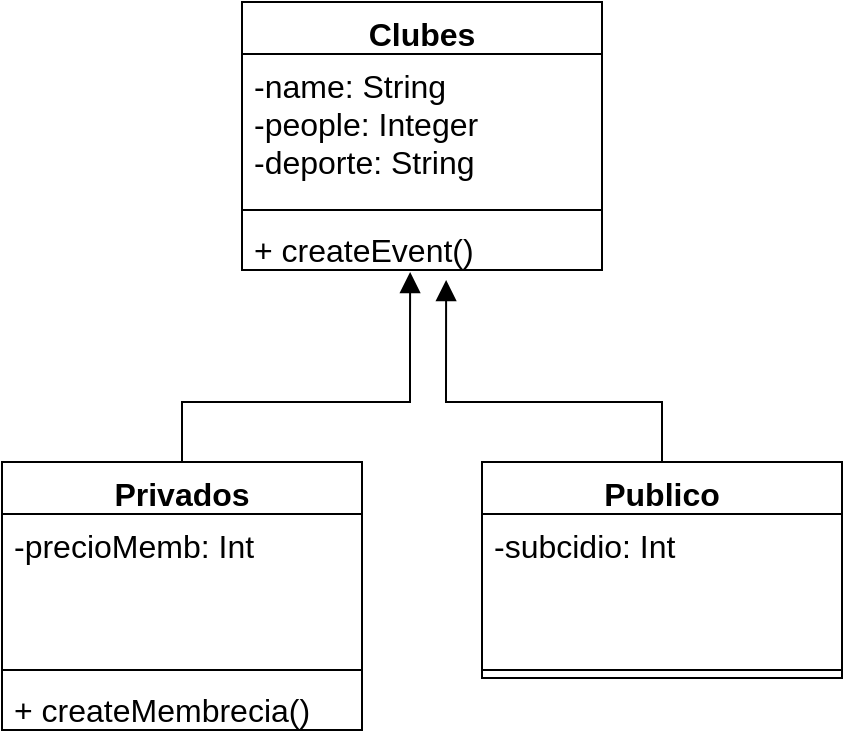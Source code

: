 <mxfile version="22.0.8" type="github">
  <diagram id="C5RBs43oDa-KdzZeNtuy" name="Page-1">
    <mxGraphModel dx="1193" dy="520" grid="1" gridSize="10" guides="1" tooltips="1" connect="1" arrows="1" fold="1" page="1" pageScale="1" pageWidth="827" pageHeight="1169" math="0" shadow="0">
      <root>
        <mxCell id="WIyWlLk6GJQsqaUBKTNV-0" />
        <mxCell id="WIyWlLk6GJQsqaUBKTNV-1" parent="WIyWlLk6GJQsqaUBKTNV-0" />
        <mxCell id="RqBvqXlwZ0SboRtsZ3vq-0" value="Clubes&lt;br&gt;" style="swimlane;fontStyle=1;align=center;verticalAlign=top;childLayout=stackLayout;horizontal=1;startSize=26;horizontalStack=0;resizeParent=1;resizeParentMax=0;resizeLast=0;collapsible=1;marginBottom=0;whiteSpace=wrap;html=1;fontSize=16;" vertex="1" parent="WIyWlLk6GJQsqaUBKTNV-1">
          <mxGeometry x="130" y="340" width="180" height="134" as="geometry" />
        </mxCell>
        <mxCell id="RqBvqXlwZ0SboRtsZ3vq-1" value="-name: String&lt;br&gt;-people: Integer&lt;br&gt;-deporte: String" style="text;strokeColor=none;fillColor=none;align=left;verticalAlign=top;spacingLeft=4;spacingRight=4;overflow=hidden;rotatable=0;points=[[0,0.5],[1,0.5]];portConstraint=eastwest;whiteSpace=wrap;html=1;fontSize=16;" vertex="1" parent="RqBvqXlwZ0SboRtsZ3vq-0">
          <mxGeometry y="26" width="180" height="74" as="geometry" />
        </mxCell>
        <mxCell id="RqBvqXlwZ0SboRtsZ3vq-2" value="" style="line;strokeWidth=1;fillColor=none;align=left;verticalAlign=middle;spacingTop=-1;spacingLeft=3;spacingRight=3;rotatable=0;labelPosition=right;points=[];portConstraint=eastwest;strokeColor=inherit;fontSize=16;" vertex="1" parent="RqBvqXlwZ0SboRtsZ3vq-0">
          <mxGeometry y="100" width="180" height="8" as="geometry" />
        </mxCell>
        <mxCell id="RqBvqXlwZ0SboRtsZ3vq-3" value="+ createEvent()" style="text;strokeColor=none;fillColor=none;align=left;verticalAlign=top;spacingLeft=4;spacingRight=4;overflow=hidden;rotatable=0;points=[[0,0.5],[1,0.5]];portConstraint=eastwest;whiteSpace=wrap;html=1;fontSize=16;" vertex="1" parent="RqBvqXlwZ0SboRtsZ3vq-0">
          <mxGeometry y="108" width="180" height="26" as="geometry" />
        </mxCell>
        <mxCell id="RqBvqXlwZ0SboRtsZ3vq-9" value="Privados" style="swimlane;fontStyle=1;align=center;verticalAlign=top;childLayout=stackLayout;horizontal=1;startSize=26;horizontalStack=0;resizeParent=1;resizeParentMax=0;resizeLast=0;collapsible=1;marginBottom=0;whiteSpace=wrap;html=1;fontSize=16;" vertex="1" parent="WIyWlLk6GJQsqaUBKTNV-1">
          <mxGeometry x="10" y="570" width="180" height="134" as="geometry" />
        </mxCell>
        <mxCell id="RqBvqXlwZ0SboRtsZ3vq-10" value="-precioMemb: Int" style="text;strokeColor=none;fillColor=none;align=left;verticalAlign=top;spacingLeft=4;spacingRight=4;overflow=hidden;rotatable=0;points=[[0,0.5],[1,0.5]];portConstraint=eastwest;whiteSpace=wrap;html=1;fontSize=16;" vertex="1" parent="RqBvqXlwZ0SboRtsZ3vq-9">
          <mxGeometry y="26" width="180" height="74" as="geometry" />
        </mxCell>
        <mxCell id="RqBvqXlwZ0SboRtsZ3vq-11" value="" style="line;strokeWidth=1;fillColor=none;align=left;verticalAlign=middle;spacingTop=-1;spacingLeft=3;spacingRight=3;rotatable=0;labelPosition=right;points=[];portConstraint=eastwest;strokeColor=inherit;fontSize=16;" vertex="1" parent="RqBvqXlwZ0SboRtsZ3vq-9">
          <mxGeometry y="100" width="180" height="8" as="geometry" />
        </mxCell>
        <mxCell id="RqBvqXlwZ0SboRtsZ3vq-12" value="+ createMembrecia()" style="text;strokeColor=none;fillColor=none;align=left;verticalAlign=top;spacingLeft=4;spacingRight=4;overflow=hidden;rotatable=0;points=[[0,0.5],[1,0.5]];portConstraint=eastwest;whiteSpace=wrap;html=1;fontSize=16;" vertex="1" parent="RqBvqXlwZ0SboRtsZ3vq-9">
          <mxGeometry y="108" width="180" height="26" as="geometry" />
        </mxCell>
        <mxCell id="RqBvqXlwZ0SboRtsZ3vq-13" value="Publico" style="swimlane;fontStyle=1;align=center;verticalAlign=top;childLayout=stackLayout;horizontal=1;startSize=26;horizontalStack=0;resizeParent=1;resizeParentMax=0;resizeLast=0;collapsible=1;marginBottom=0;whiteSpace=wrap;html=1;fontSize=16;" vertex="1" parent="WIyWlLk6GJQsqaUBKTNV-1">
          <mxGeometry x="250" y="570" width="180" height="108" as="geometry" />
        </mxCell>
        <mxCell id="RqBvqXlwZ0SboRtsZ3vq-14" value="-subcidio: Int" style="text;strokeColor=none;fillColor=none;align=left;verticalAlign=top;spacingLeft=4;spacingRight=4;overflow=hidden;rotatable=0;points=[[0,0.5],[1,0.5]];portConstraint=eastwest;whiteSpace=wrap;html=1;fontSize=16;" vertex="1" parent="RqBvqXlwZ0SboRtsZ3vq-13">
          <mxGeometry y="26" width="180" height="74" as="geometry" />
        </mxCell>
        <mxCell id="RqBvqXlwZ0SboRtsZ3vq-15" value="" style="line;strokeWidth=1;fillColor=none;align=left;verticalAlign=middle;spacingTop=-1;spacingLeft=3;spacingRight=3;rotatable=0;labelPosition=right;points=[];portConstraint=eastwest;strokeColor=inherit;fontSize=16;" vertex="1" parent="RqBvqXlwZ0SboRtsZ3vq-13">
          <mxGeometry y="100" width="180" height="8" as="geometry" />
        </mxCell>
        <mxCell id="RqBvqXlwZ0SboRtsZ3vq-21" value="" style="html=1;verticalAlign=bottom;endArrow=block;curved=0;rounded=0;fontSize=12;startSize=8;endSize=8;exitX=0.5;exitY=0;exitDx=0;exitDy=0;entryX=0.567;entryY=1.192;entryDx=0;entryDy=0;entryPerimeter=0;" edge="1" parent="WIyWlLk6GJQsqaUBKTNV-1" source="RqBvqXlwZ0SboRtsZ3vq-13" target="RqBvqXlwZ0SboRtsZ3vq-3">
          <mxGeometry x="0.089" y="19" width="80" relative="1" as="geometry">
            <mxPoint x="310" y="540" as="sourcePoint" />
            <mxPoint x="390" y="540" as="targetPoint" />
            <Array as="points">
              <mxPoint x="340" y="540" />
              <mxPoint x="232" y="540" />
            </Array>
            <mxPoint x="1" as="offset" />
          </mxGeometry>
        </mxCell>
        <mxCell id="RqBvqXlwZ0SboRtsZ3vq-22" value="" style="html=1;verticalAlign=bottom;endArrow=block;curved=0;rounded=0;fontSize=12;startSize=8;endSize=8;exitX=0.5;exitY=0;exitDx=0;exitDy=0;entryX=0.467;entryY=1.038;entryDx=0;entryDy=0;entryPerimeter=0;" edge="1" parent="WIyWlLk6GJQsqaUBKTNV-1" source="RqBvqXlwZ0SboRtsZ3vq-9" target="RqBvqXlwZ0SboRtsZ3vq-3">
          <mxGeometry width="80" relative="1" as="geometry">
            <mxPoint x="90" y="540" as="sourcePoint" />
            <mxPoint x="170" y="540" as="targetPoint" />
            <Array as="points">
              <mxPoint x="100" y="540" />
              <mxPoint x="214" y="540" />
              <mxPoint x="214" y="510" />
            </Array>
          </mxGeometry>
        </mxCell>
      </root>
    </mxGraphModel>
  </diagram>
</mxfile>
